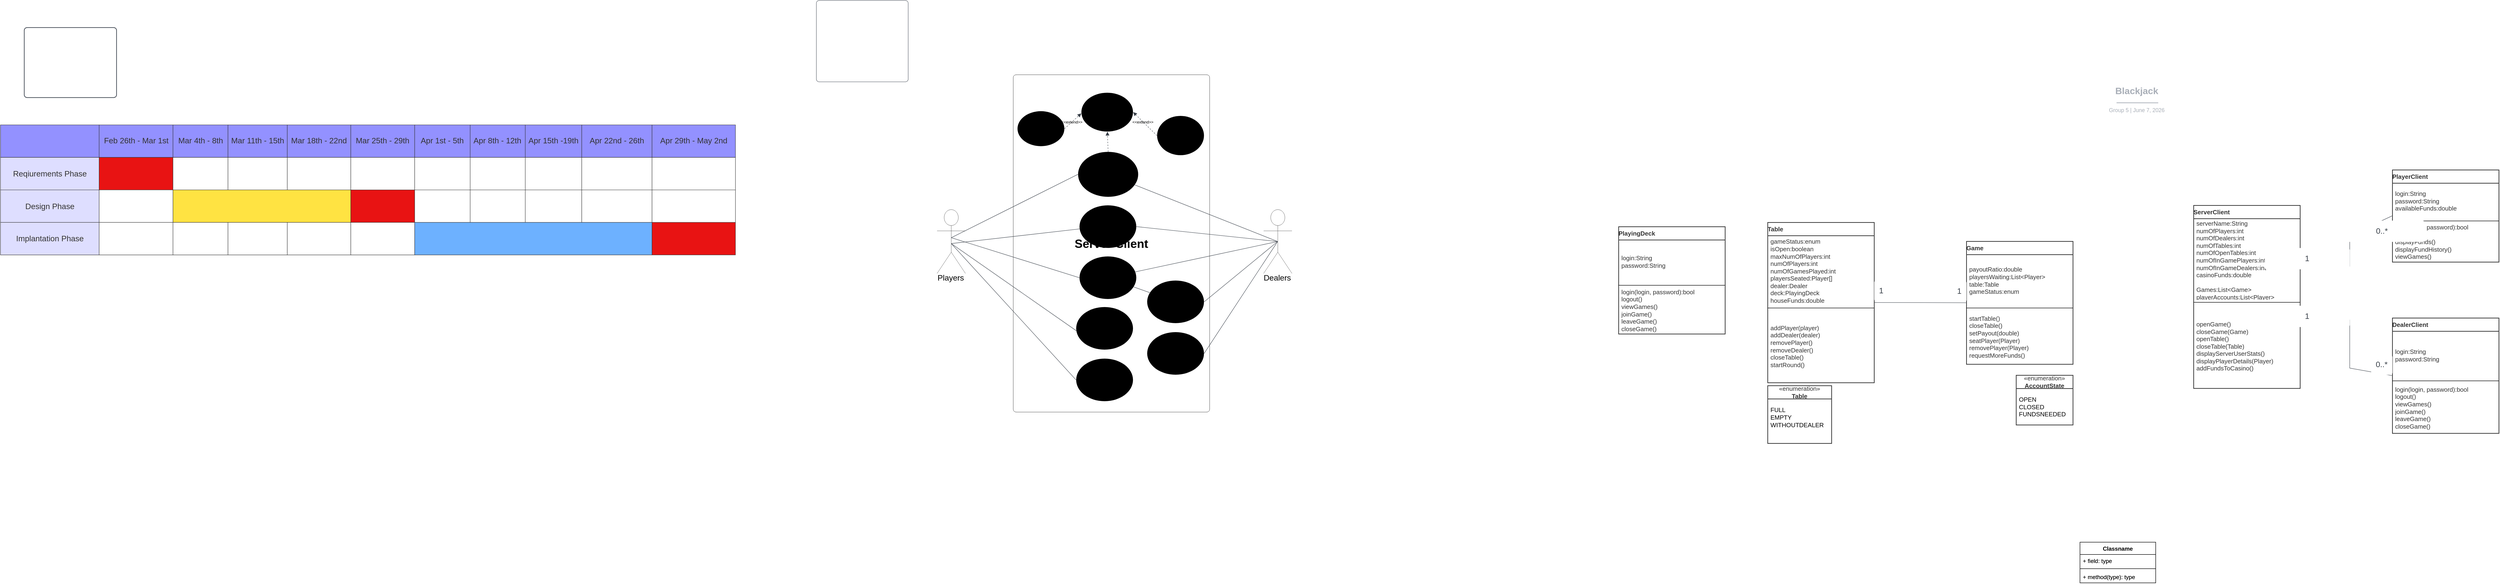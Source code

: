 <mxfile version="24.0.4" type="device">
  <diagram name="Page-1" id="r0demCwijdqllWcjZA93">
    <mxGraphModel dx="7604" dy="2464" grid="1" gridSize="10" guides="1" tooltips="1" connect="1" arrows="1" fold="1" page="1" pageScale="1" pageWidth="850" pageHeight="1100" math="0" shadow="0">
      <root>
        <mxCell id="0" />
        <mxCell id="1" parent="0" />
        <mxCell id="iFMqrDGvbMdZRb3sll4k-1" value="Server Client" style="html=1;overflow=block;blockSpacing=1;whiteSpace=wrap;container=1;pointerEvents=0;collapsible=0;recursiveResize=0;fontSize=25.2;fontStyle=1;align=center;spacing=0;strokeOpacity=100;fillOpacity=0;rounded=1;absoluteArcSize=1;arcSize=12;fillColor=#000000;strokeWidth=NaN;lucidId=xn_eXv~xTQ9a;" vertex="1" parent="1">
          <mxGeometry x="-1654" y="-338" width="415" height="713" as="geometry" />
        </mxCell>
        <mxCell id="iFMqrDGvbMdZRb3sll4k-2" value="" style="group;dropTarget=0;pointerEvents=0;" vertex="1" parent="1">
          <mxGeometry x="600" y="-334" width="240" height="83" as="geometry" />
        </mxCell>
        <mxCell id="iFMqrDGvbMdZRb3sll4k-3" value="Blackjack" style="points=[[0.688,0.967,0]];html=1;overflow=block;blockSpacing=1;whiteSpace=wrap;fontSize=19.7;fontColor=#a9afb8;fontStyle=1;align=center;spacingLeft=7;spacingRight=7;spacingTop=2;spacing=3;strokeOpacity=0;fillOpacity=0;rounded=1;absoluteArcSize=1;arcSize=12;fillColor=#ffffff;strokeWidth=1.5;lucidId=66n9WaiUoirK;" vertex="1" parent="iFMqrDGvbMdZRb3sll4k-2">
          <mxGeometry width="240" height="57" as="geometry" />
        </mxCell>
        <UserObject label="Group 5  |  %date{mmmm d, yyyy}%" placeholders="1" id="iFMqrDGvbMdZRb3sll4k-4">
          <mxCell style="html=1;overflow=block;blockSpacing=1;whiteSpace=wrap;fontSize=11.5;fontColor=#a9afb8;align=center;spacingLeft=7;spacingRight=7;spacingTop=2;spacing=3;strokeOpacity=0;fillOpacity=0;rounded=1;absoluteArcSize=1;arcSize=12;fillColor=#ffffff;strokeWidth=1.5;lucidId=66n9uoMlXQCU;" vertex="1" parent="iFMqrDGvbMdZRb3sll4k-2">
            <mxGeometry y="57" width="240" height="26" as="geometry" />
          </mxCell>
        </UserObject>
        <mxCell id="iFMqrDGvbMdZRb3sll4k-5" value="" style="html=1;jettySize=18;whiteSpace=wrap;fontSize=13;fontFamily=Helvetica;strokeColor=#a9afb8;strokeOpacity=100;strokeWidth=1.5;rounded=0;startArrow=none;endArrow=none;entryX=0.688;entryY=0.967;entryPerimeter=0;lucidId=66n9Fng~H6bU;" edge="1" parent="iFMqrDGvbMdZRb3sll4k-2" target="iFMqrDGvbMdZRb3sll4k-3">
          <mxGeometry width="100" height="100" relative="1" as="geometry">
            <Array as="points" />
            <mxPoint x="77" y="55" as="sourcePoint" />
          </mxGeometry>
        </mxCell>
        <mxCell id="iFMqrDGvbMdZRb3sll4k-6" value="PlayerClient" style="html=1;overflow=block;blockSpacing=1;swimlane;childLayout=stackLayout;horizontal=1;horizontalStack=0;resizeParent=1;resizeParentMax=0;resizeLast=0;collapsible=0;marginBottom=0;swimlaneFillColor=#ffffff;startSize=28;whiteSpace=wrap;fontSize=13;fontColor=#333333;fontStyle=1;align=left;spacing=0;strokeColor=#333333;strokeOpacity=100;strokeWidth=1.5;" vertex="1" parent="1">
          <mxGeometry x="1260" y="-137" width="225" height="194.75" as="geometry" />
        </mxCell>
        <mxCell id="iFMqrDGvbMdZRb3sll4k-7" value="login:String&#xa;password:String&#xa;availableFunds:double" style="part=1;html=1;resizeHeight=0;strokeColor=none;fillColor=none;align=left;verticalAlign=middle;spacingLeft=4;spacingRight=4;overflow=hidden;rotatable=0;points=[[0,0.5],[1,0.5]];portConstraint=eastwest;swimlaneFillColor=#ffffff;strokeOpacity=100;whiteSpace=wrap;fontSize=13;fontColor=#333333;" vertex="1" parent="iFMqrDGvbMdZRb3sll4k-6">
          <mxGeometry y="28" width="225" height="76" as="geometry" />
        </mxCell>
        <mxCell id="iFMqrDGvbMdZRb3sll4k-8" value="" style="line;strokeWidth=1;fillColor=none;align=left;verticalAlign=middle;spacingTop=-1;spacingLeft=3;spacingRight=3;rotatable=0;labelPosition=right;points=[];portConstraint=eastwest;" vertex="1" parent="iFMqrDGvbMdZRb3sll4k-6">
          <mxGeometry y="104" width="225" height="8" as="geometry" />
        </mxCell>
        <mxCell id="iFMqrDGvbMdZRb3sll4k-9" value="login(login, password):bool&#xa;logout()&#xa;displayFunds()&#xa;displayFundHistory()&#xa;viewGames()&#xa;joinGame()&#xa;leaveGame()&#xa;playerAction(action)&#xa;playerBet(bet)" style="part=1;html=1;resizeHeight=0;strokeColor=none;fillColor=none;align=left;verticalAlign=middle;spacingLeft=4;spacingRight=4;overflow=hidden;rotatable=0;points=[[0,0.5],[1,0.5]];portConstraint=eastwest;swimlaneFillColor=#ffffff;strokeOpacity=100;whiteSpace=wrap;fontSize=13;fontColor=#333333;" vertex="1" parent="iFMqrDGvbMdZRb3sll4k-6">
          <mxGeometry y="112" width="225" height="82.75" as="geometry" />
        </mxCell>
        <mxCell id="iFMqrDGvbMdZRb3sll4k-10" value="DealerClient" style="html=1;overflow=block;blockSpacing=1;swimlane;childLayout=stackLayout;horizontal=1;horizontalStack=0;resizeParent=1;resizeParentMax=0;resizeLast=0;collapsible=0;marginBottom=0;swimlaneFillColor=#ffffff;startSize=28;whiteSpace=wrap;fontSize=13;fontColor=#333333;fontStyle=1;align=left;spacing=0;strokeColor=#333333;strokeOpacity=100;strokeWidth=1.5;" vertex="1" parent="1">
          <mxGeometry x="1260" y="176" width="225" height="243.75" as="geometry" />
        </mxCell>
        <mxCell id="iFMqrDGvbMdZRb3sll4k-11" value="login:String&#xa;password:String" style="part=1;html=1;resizeHeight=0;strokeColor=none;fillColor=none;align=left;verticalAlign=middle;spacingLeft=4;spacingRight=4;overflow=hidden;rotatable=0;points=[[0,0.5],[1,0.5]];portConstraint=eastwest;swimlaneFillColor=#ffffff;strokeOpacity=100;whiteSpace=wrap;fontSize=13;fontColor=#333333;" vertex="1" parent="iFMqrDGvbMdZRb3sll4k-10">
          <mxGeometry y="28" width="225" height="101" as="geometry" />
        </mxCell>
        <mxCell id="iFMqrDGvbMdZRb3sll4k-12" value="" style="line;strokeWidth=1;fillColor=none;align=left;verticalAlign=middle;spacingTop=-1;spacingLeft=3;spacingRight=3;rotatable=0;labelPosition=right;points=[];portConstraint=eastwest;" vertex="1" parent="iFMqrDGvbMdZRb3sll4k-10">
          <mxGeometry y="129" width="225" height="8" as="geometry" />
        </mxCell>
        <mxCell id="iFMqrDGvbMdZRb3sll4k-13" value="login(login, password):bool&#xa;logout()&#xa;viewGames()&#xa;joinGame()&#xa;leaveGame()&#xa;closeGame()" style="part=1;html=1;resizeHeight=0;strokeColor=none;fillColor=none;align=left;verticalAlign=middle;spacingLeft=4;spacingRight=4;overflow=hidden;rotatable=0;points=[[0,0.5],[1,0.5]];portConstraint=eastwest;swimlaneFillColor=#ffffff;strokeOpacity=100;whiteSpace=wrap;fontSize=13;fontColor=#333333;" vertex="1" parent="iFMqrDGvbMdZRb3sll4k-10">
          <mxGeometry y="137" width="225" height="106.75" as="geometry" />
        </mxCell>
        <mxCell id="iFMqrDGvbMdZRb3sll4k-14" value="ServerClient" style="html=1;overflow=block;blockSpacing=1;swimlane;childLayout=stackLayout;horizontal=1;horizontalStack=0;resizeParent=1;resizeParentMax=0;resizeLast=0;collapsible=0;marginBottom=0;swimlaneFillColor=#ffffff;startSize=28;whiteSpace=wrap;fontSize=13;fontColor=#333333;fontStyle=1;align=left;spacing=0;strokeColor=#333333;strokeOpacity=100;strokeWidth=1.5;" vertex="1" parent="1">
          <mxGeometry x="840" y="-62" width="225" height="386.75" as="geometry" />
        </mxCell>
        <mxCell id="iFMqrDGvbMdZRb3sll4k-15" value="serverName:String&#xa;numOfPlayers:int&#xa;numOfDealers:int&#xa;numOfTables:int&#xa;numOfOpenTables:int&#xa;numOfInGamePlayers:int&#xa;numOfInGameDealers:int&#xa;casinoFunds:double&#xa;&#xa;Games:List&amp;lt;Game&amp;gt;&#xa;playerAccounts:List&amp;lt;Player&amp;gt;&#xa;dealerAccounts:List&amp;lt;Player&amp;gt;" style="part=1;html=1;resizeHeight=0;strokeColor=none;fillColor=none;align=left;verticalAlign=middle;spacingLeft=4;spacingRight=4;overflow=hidden;rotatable=0;points=[[0,0.5],[1,0.5]];portConstraint=eastwest;swimlaneFillColor=#ffffff;strokeOpacity=100;whiteSpace=wrap;fontSize=13;fontColor=#333333;" vertex="1" parent="iFMqrDGvbMdZRb3sll4k-14">
          <mxGeometry y="28" width="225" height="173" as="geometry" />
        </mxCell>
        <mxCell id="iFMqrDGvbMdZRb3sll4k-16" value="" style="line;strokeWidth=1;fillColor=none;align=left;verticalAlign=middle;spacingTop=-1;spacingLeft=3;spacingRight=3;rotatable=0;labelPosition=right;points=[];portConstraint=eastwest;" vertex="1" parent="iFMqrDGvbMdZRb3sll4k-14">
          <mxGeometry y="201" width="225" height="8" as="geometry" />
        </mxCell>
        <mxCell id="iFMqrDGvbMdZRb3sll4k-17" value="openGame()&#xa;closeGame(Game)&#xa;openTable()&#xa;closeTable(Table)&#xa;displayServerUserStats()&#xa;displayPlayerDetails(Player)&#xa;addFundsToCasino()" style="part=1;html=1;resizeHeight=0;strokeColor=none;fillColor=none;align=left;verticalAlign=middle;spacingLeft=4;spacingRight=4;overflow=hidden;rotatable=0;points=[[0,0.5],[1,0.5]];portConstraint=eastwest;swimlaneFillColor=#ffffff;strokeOpacity=100;whiteSpace=wrap;fontSize=13;fontColor=#333333;" vertex="1" parent="iFMqrDGvbMdZRb3sll4k-14">
          <mxGeometry y="209" width="225" height="177.75" as="geometry" />
        </mxCell>
        <mxCell id="iFMqrDGvbMdZRb3sll4k-18" value="Table" style="html=1;overflow=block;blockSpacing=1;swimlane;childLayout=stackLayout;horizontal=1;horizontalStack=0;resizeParent=1;resizeParentMax=0;resizeLast=0;collapsible=0;marginBottom=0;swimlaneFillColor=#ffffff;startSize=28;whiteSpace=wrap;fontSize=13;fontColor=#333333;fontStyle=1;align=left;spacing=0;strokeColor=#333333;strokeOpacity=100;strokeWidth=1.5;" vertex="1" parent="1">
          <mxGeometry x="-60" y="-26" width="225" height="338.75" as="geometry" />
        </mxCell>
        <mxCell id="iFMqrDGvbMdZRb3sll4k-19" value="gameStatus:enum&#xa;isOpen:boolean&#xa;maxNumOfPlayers:int&#xa;numOfPlayers:int&#xa;numOfGamesPlayed:int&#xa;playersSeated:Player[]&#xa;dealer:Dealer&#xa;deck:PlayingDeck&#xa;houseFunds:double" style="part=1;html=1;resizeHeight=0;strokeColor=none;fillColor=none;align=left;verticalAlign=middle;spacingLeft=4;spacingRight=4;overflow=hidden;rotatable=0;points=[[0,0.5],[1,0.5]];portConstraint=eastwest;swimlaneFillColor=#ffffff;strokeOpacity=100;whiteSpace=wrap;fontSize=13;fontColor=#333333;" vertex="1" parent="iFMqrDGvbMdZRb3sll4k-18">
          <mxGeometry y="28" width="225" height="149" as="geometry" />
        </mxCell>
        <mxCell id="iFMqrDGvbMdZRb3sll4k-20" value="" style="line;strokeWidth=1;fillColor=none;align=left;verticalAlign=middle;spacingTop=-1;spacingLeft=3;spacingRight=3;rotatable=0;labelPosition=right;points=[];portConstraint=eastwest;" vertex="1" parent="iFMqrDGvbMdZRb3sll4k-18">
          <mxGeometry y="177" width="225" height="8" as="geometry" />
        </mxCell>
        <mxCell id="iFMqrDGvbMdZRb3sll4k-21" value="addPlayer(player)&#xa;addDealer(dealer)&#xa;removePlayer()&#xa;removeDealer()&#xa;closeTable()&#xa;startRound()" style="part=1;html=1;resizeHeight=0;strokeColor=none;fillColor=none;align=left;verticalAlign=middle;spacingLeft=4;spacingRight=4;overflow=hidden;rotatable=0;points=[[0,0.5],[1,0.5]];portConstraint=eastwest;swimlaneFillColor=#ffffff;strokeOpacity=100;whiteSpace=wrap;fontSize=13;fontColor=#333333;" vertex="1" parent="iFMqrDGvbMdZRb3sll4k-18">
          <mxGeometry y="185" width="225" height="153.75" as="geometry" />
        </mxCell>
        <mxCell id="iFMqrDGvbMdZRb3sll4k-22" value="Login" style="html=1;overflow=block;blockSpacing=1;whiteSpace=wrap;ellipse;fontSize=13.3;align=center;spacing=0;verticalAlign=middle;strokeColor=#unset;rounded=1;absoluteArcSize=1;arcSize=7.5;fillColor=#unset;strokeWidth=NaN;lucidId=xn_ejTUk9WzL;" vertex="1" parent="1">
          <mxGeometry x="-1517" y="-175" width="127" height="95" as="geometry" />
        </mxCell>
        <mxCell id="iFMqrDGvbMdZRb3sll4k-23" value="Add Funds" style="html=1;overflow=block;blockSpacing=1;whiteSpace=wrap;ellipse;fontSize=13.3;align=center;spacing=0;verticalAlign=middle;strokeColor=#unset;rounded=1;absoluteArcSize=1;arcSize=7.5;fillColor=#unset;strokeWidth=NaN;lucidId=xn_eRZN_167Q;" vertex="1" parent="1">
          <mxGeometry x="-1521" y="153" width="120" height="90" as="geometry" />
        </mxCell>
        <mxCell id="iFMqrDGvbMdZRb3sll4k-24" value="Cash Out" style="html=1;overflow=block;blockSpacing=1;whiteSpace=wrap;ellipse;fontSize=13.3;align=center;spacing=0;verticalAlign=middle;strokeColor=#unset;rounded=1;absoluteArcSize=1;arcSize=7.5;fillColor=#unset;strokeWidth=NaN;lucidId=xn_eSgSb~A9I;" vertex="1" parent="1">
          <mxGeometry x="-1521" y="262" width="120" height="90" as="geometry" />
        </mxCell>
        <mxCell id="iFMqrDGvbMdZRb3sll4k-25" value="" style="html=1;jettySize=18;whiteSpace=wrap;fontSize=13;strokeColor=#3a414a;strokeOpacity=100;strokeWidth=0.8;rounded=0;startArrow=none;endArrow=none;exitX=0.494;exitY=0.5;exitPerimeter=0;entryX=0.945;entryY=0.735;entryPerimeter=0;lucidId=xn_eY8SmCKw.;" edge="1" parent="1" source="iFMqrDGvbMdZRb3sll4k-27" target="iFMqrDGvbMdZRb3sll4k-22">
          <mxGeometry width="100" height="100" relative="1" as="geometry">
            <Array as="points" />
          </mxGeometry>
        </mxCell>
        <mxCell id="iFMqrDGvbMdZRb3sll4k-26" value="" style="html=1;overflow=block;blockSpacing=1;whiteSpace=wrap;fontSize=13;spacing=0;strokeColor=#4c535d;strokeOpacity=100;fillOpacity=100;rounded=1;absoluteArcSize=1;arcSize=12;fillColor=#ffffff;strokeWidth=0.8;lucidId=xn_evelwagm9;" vertex="1" parent="1">
          <mxGeometry x="-2070" y="-495" width="194" height="172" as="geometry" />
        </mxCell>
        <mxCell id="iFMqrDGvbMdZRb3sll4k-27" value="Dealers" style="html=1;overflow=block;blockSpacing=1;shape=umlActor;labelPosition=center;verticalLabelPosition=bottom;verticalAlign=top;whiteSpace=nowrap;fontSize=16.7;spacing=0;strokeColor=#333333;strokeOpacity=100;fillOpacity=100;rounded=1;absoluteArcSize=1;arcSize=9;fillColor=#ffffff;strokeWidth=NaN;lucidId=xn_eCVY5maHW;" vertex="1" parent="1">
          <mxGeometry x="-1125" y="-53" width="60" height="135" as="geometry" />
        </mxCell>
        <mxCell id="iFMqrDGvbMdZRb3sll4k-28" value="Players" style="html=1;overflow=block;blockSpacing=1;shape=umlActor;labelPosition=center;verticalLabelPosition=bottom;verticalAlign=top;whiteSpace=nowrap;fontSize=16.7;spacing=0;strokeColor=#333333;strokeOpacity=100;fillOpacity=100;rounded=1;absoluteArcSize=1;arcSize=9;fillColor=#ffffff;strokeWidth=NaN;lucidId=xn_e5XdtdnRr;" vertex="1" parent="1">
          <mxGeometry x="-1815" y="-53" width="60" height="135" as="geometry" />
        </mxCell>
        <mxCell id="iFMqrDGvbMdZRb3sll4k-29" value="Open Table" style="html=1;overflow=block;blockSpacing=1;whiteSpace=wrap;ellipse;fontSize=13;spacing=3.8;strokeColor=#unset;rounded=1;absoluteArcSize=1;arcSize=7.5;fillColor=#unset;strokeWidth=NaN;lucidId=Qq_e_2Q85sjv;" vertex="1" parent="1">
          <mxGeometry x="-1371" y="97" width="120" height="90" as="geometry" />
        </mxCell>
        <mxCell id="iFMqrDGvbMdZRb3sll4k-30" value="Join Table" style="html=1;overflow=block;blockSpacing=1;whiteSpace=wrap;ellipse;fontSize=13;spacing=3.8;strokeColor=#unset;rounded=1;absoluteArcSize=1;arcSize=7.5;fillColor=#unset;strokeWidth=NaN;lucidId=Fr_e8NC1~qbV;" vertex="1" parent="1">
          <mxGeometry x="-1514" y="46" width="120" height="90" as="geometry" />
        </mxCell>
        <mxCell id="iFMqrDGvbMdZRb3sll4k-31" value="Check Employe Information" style="html=1;overflow=block;blockSpacing=1;whiteSpace=wrap;ellipse;fontSize=13;spacing=3.8;strokeColor=#unset;rounded=1;absoluteArcSize=1;arcSize=7.5;fillColor=#unset;strokeWidth=NaN;lucidId=Vr_exSB~HxG6;" vertex="1" parent="1">
          <mxGeometry x="-1350" y="-251" width="99" height="83" as="geometry" />
        </mxCell>
        <mxCell id="iFMqrDGvbMdZRb3sll4k-32" value="Verify User Credentials" style="html=1;overflow=block;blockSpacing=1;whiteSpace=wrap;ellipse;fontSize=13;spacing=3.8;strokeColor=#unset;rounded=1;absoluteArcSize=1;arcSize=7.5;fillColor=#unset;strokeWidth=NaN;lucidId=-r_eYDT_x._d;" vertex="1" parent="1">
          <mxGeometry x="-1510" y="-300" width="109" height="82" as="geometry" />
        </mxCell>
        <mxCell id="iFMqrDGvbMdZRb3sll4k-33" value="Display Login Error" style="html=1;overflow=block;blockSpacing=1;whiteSpace=wrap;ellipse;fontSize=13;spacing=3.8;strokeColor=#unset;rounded=1;absoluteArcSize=1;arcSize=7.5;fillColor=#unset;strokeWidth=NaN;lucidId=sv_esADc~0rB;" vertex="1" parent="1">
          <mxGeometry x="-1645" y="-261" width="99" height="74" as="geometry" />
        </mxCell>
        <mxCell id="iFMqrDGvbMdZRb3sll4k-34" value="View Tables" style="html=1;overflow=block;blockSpacing=1;whiteSpace=wrap;ellipse;fontSize=13;spacing=3.8;strokeColor=#unset;rounded=1;absoluteArcSize=1;arcSize=7.5;fillColor=#unset;strokeWidth=NaN;lucidId=DB_eAKNGE38B;" vertex="1" parent="1">
          <mxGeometry x="-1514" y="-62" width="120" height="90" as="geometry" />
        </mxCell>
        <mxCell id="iFMqrDGvbMdZRb3sll4k-35" value="" style="html=1;jettySize=18;whiteSpace=wrap;fontSize=13;strokeColor=#3a414a;strokeOpacity=100;strokeWidth=0.8;rounded=0;startArrow=none;endArrow=none;exitX=0.506;exitY=0.439;exitPerimeter=0;entryX=-0.003;entryY=0.5;entryPerimeter=0;lucidId=UH_eJdpIfrmM;" edge="1" parent="1" source="iFMqrDGvbMdZRb3sll4k-28" target="iFMqrDGvbMdZRb3sll4k-22">
          <mxGeometry width="100" height="100" relative="1" as="geometry">
            <Array as="points" />
          </mxGeometry>
        </mxCell>
        <mxCell id="iFMqrDGvbMdZRb3sll4k-36" value="" style="html=1;jettySize=18;whiteSpace=wrap;fontSize=13;strokeColor=#3a414a;strokeOpacity=100;strokeWidth=0.8;rounded=0;startArrow=none;endArrow=none;exitX=0.5;exitY=0.532;exitPerimeter=0;entryX=0;entryY=0.554;entryPerimeter=0;lucidId=_I_eWLT2DCGr;" edge="1" parent="1" source="iFMqrDGvbMdZRb3sll4k-28" target="iFMqrDGvbMdZRb3sll4k-34">
          <mxGeometry width="100" height="100" relative="1" as="geometry">
            <Array as="points" />
          </mxGeometry>
        </mxCell>
        <mxCell id="iFMqrDGvbMdZRb3sll4k-37" value="" style="html=1;jettySize=18;whiteSpace=wrap;fontSize=13;strokeColor=#3a414a;strokeOpacity=100;strokeWidth=0.8;rounded=0;startArrow=none;endArrow=none;exitX=0.494;exitY=0.5;exitPerimeter=0;entryX=1.003;entryY=0.5;entryPerimeter=0;lucidId=gJ_eZ3KFB69g;" edge="1" parent="1" source="iFMqrDGvbMdZRb3sll4k-27" target="iFMqrDGvbMdZRb3sll4k-34">
          <mxGeometry width="100" height="100" relative="1" as="geometry">
            <Array as="points" />
          </mxGeometry>
        </mxCell>
        <mxCell id="iFMqrDGvbMdZRb3sll4k-38" value="" style="html=1;jettySize=18;whiteSpace=wrap;fontSize=13;strokeColor=#3a414a;strokeOpacity=100;dashed=1;fixDash=1;strokeWidth=0.8;rounded=0;startArrow=none;endArrow=block;endFill=1;exitX=0.5;exitY=-0.004;exitPerimeter=0;entryX=0.503;entryY=1.004;entryPerimeter=0;lucidId=zK_e_XHH5L09;" edge="1" parent="1" source="iFMqrDGvbMdZRb3sll4k-22" target="iFMqrDGvbMdZRb3sll4k-32">
          <mxGeometry width="100" height="100" relative="1" as="geometry">
            <Array as="points" />
          </mxGeometry>
        </mxCell>
        <mxCell id="iFMqrDGvbMdZRb3sll4k-39" value="&amp;lt;&amp;lt;include&amp;gt;&amp;gt;" style="html=1;overflow=block;blockSpacing=1;whiteSpace=wrap;fontSize=16.7;spacing=3.8;strokeOpacity=0;fillOpacity=0;rounded=1;absoluteArcSize=1;arcSize=9;fillColor=#ffffff;dashed=1;fixDash=1;strokeWidth=NaN;lucidId=0M_e4JZvogPq;" vertex="1" parent="1">
          <mxGeometry x="-1512" y="-167" width="131" height="33" as="geometry" />
        </mxCell>
        <mxCell id="iFMqrDGvbMdZRb3sll4k-40" value="" style="html=1;jettySize=18;whiteSpace=wrap;fontSize=13;strokeColor=#3a414a;strokeOpacity=100;dashed=1;fixDash=1;strokeWidth=0.8;rounded=0;startArrow=none;endArrow=block;endFill=1;exitX=1.004;exitY=0.5;exitPerimeter=0;entryX=-0.002;entryY=0.533;entryPerimeter=0;lucidId=2N_ec9dUpDXj;" edge="1" parent="1" source="iFMqrDGvbMdZRb3sll4k-33" target="iFMqrDGvbMdZRb3sll4k-32">
          <mxGeometry width="100" height="100" relative="1" as="geometry">
            <Array as="points" />
          </mxGeometry>
        </mxCell>
        <mxCell id="iFMqrDGvbMdZRb3sll4k-41" value="&amp;lt;&amp;lt;extend&amp;gt;&amp;gt;" style="html=1;overflow=block;blockSpacing=1;whiteSpace=wrap;fontSize=8.3;spacing=3.8;strokeOpacity=0;fillOpacity=0;rounded=1;absoluteArcSize=1;arcSize=9;fillColor=#ffffff;dashed=1;fixDash=1;strokeWidth=NaN;lucidId=nP_eD-8RL9U-;" vertex="1" parent="1">
          <mxGeometry x="-1620" y="-261" width="180" height="45" as="geometry" />
        </mxCell>
        <mxCell id="iFMqrDGvbMdZRb3sll4k-42" value="" style="html=1;jettySize=18;whiteSpace=wrap;fontSize=13;strokeColor=#3a414a;strokeOpacity=100;strokeWidth=0.8;rounded=0;startArrow=none;endArrow=none;exitX=0.494;exitY=0.5;exitPerimeter=0;entryX=1.003;entryY=0.5;entryPerimeter=0;lucidId=sT_e_c.T0jLK;" edge="1" parent="1" source="iFMqrDGvbMdZRb3sll4k-27" target="iFMqrDGvbMdZRb3sll4k-29">
          <mxGeometry width="100" height="100" relative="1" as="geometry">
            <Array as="points" />
          </mxGeometry>
        </mxCell>
        <mxCell id="iFMqrDGvbMdZRb3sll4k-43" value="" style="html=1;jettySize=18;whiteSpace=wrap;fontSize=13;strokeColor=#3a414a;strokeOpacity=100;strokeWidth=0.8;rounded=0;startArrow=none;endArrow=none;exitX=0.494;exitY=0.439;exitPerimeter=0;entryX=-0.003;entryY=0.5;entryPerimeter=0;lucidId=BT_eshlK_HhR;" edge="1" parent="1" source="iFMqrDGvbMdZRb3sll4k-28" target="iFMqrDGvbMdZRb3sll4k-30">
          <mxGeometry width="100" height="100" relative="1" as="geometry">
            <Array as="points" />
          </mxGeometry>
        </mxCell>
        <mxCell id="iFMqrDGvbMdZRb3sll4k-44" value="" style="html=1;jettySize=18;whiteSpace=wrap;fontSize=13;strokeColor=#3a414a;strokeOpacity=100;strokeWidth=0.8;rounded=0;startArrow=none;endArrow=none;exitX=0.5;exitY=0.532;exitPerimeter=0;entryX=0;entryY=0.554;entryPerimeter=0;lucidId=WT_eyDMHrgF-;" edge="1" parent="1" source="iFMqrDGvbMdZRb3sll4k-28" target="iFMqrDGvbMdZRb3sll4k-23">
          <mxGeometry width="100" height="100" relative="1" as="geometry">
            <Array as="points" />
          </mxGeometry>
        </mxCell>
        <mxCell id="iFMqrDGvbMdZRb3sll4k-45" value="" style="html=1;jettySize=18;whiteSpace=wrap;fontSize=13;strokeColor=#3a414a;strokeOpacity=100;strokeWidth=0.8;rounded=0;startArrow=none;endArrow=none;exitX=0.5;exitY=0.532;exitPerimeter=0;entryX=-0.003;entryY=0.5;entryPerimeter=0;lucidId=0T_eftOh57hn;" edge="1" parent="1" source="iFMqrDGvbMdZRb3sll4k-28" target="iFMqrDGvbMdZRb3sll4k-24">
          <mxGeometry width="100" height="100" relative="1" as="geometry">
            <Array as="points" />
          </mxGeometry>
        </mxCell>
        <mxCell id="iFMqrDGvbMdZRb3sll4k-46" value="" style="html=1;jettySize=18;whiteSpace=wrap;fontSize=13;strokeColor=#3a414a;strokeOpacity=100;dashed=1;fixDash=1;strokeWidth=0.8;rounded=0;startArrow=none;endArrow=block;endFill=1;exitX=-0.004;exitY=0.5;exitPerimeter=0;entryX=1.003;entryY=0.5;entryPerimeter=0;lucidId=_T_eDll_2j_W;" edge="1" parent="1" source="iFMqrDGvbMdZRb3sll4k-31" target="iFMqrDGvbMdZRb3sll4k-32">
          <mxGeometry width="100" height="100" relative="1" as="geometry">
            <Array as="points" />
          </mxGeometry>
        </mxCell>
        <mxCell id="iFMqrDGvbMdZRb3sll4k-47" value="&amp;lt;&amp;lt;extend&amp;gt;&amp;gt;" style="html=1;overflow=block;blockSpacing=1;whiteSpace=wrap;fontSize=8.3;spacing=3.8;strokeOpacity=0;fillOpacity=0;rounded=1;absoluteArcSize=1;arcSize=9;fillColor=#ffffff;dashed=1;fixDash=1;strokeWidth=NaN;lucidId=aU_eevfsGPud;" vertex="1" parent="1">
          <mxGeometry x="-1470" y="-261" width="180" height="45" as="geometry" />
        </mxCell>
        <mxCell id="iFMqrDGvbMdZRb3sll4k-48" value="" style="group;dropTarget=0;pointerEvents=0;html=1;" vertex="1" parent="1">
          <mxGeometry x="-3794" y="-232" width="1199" height="687" as="geometry" />
        </mxCell>
        <mxCell id="iFMqrDGvbMdZRb3sll4k-49" value="" style="shape=partialRectangle;html=1;whiteSpace=wrap;connectable=0;fillColor=#9391ff;strokeOpacity=100;fillOpacity=100;verticalAlign=middle;spacing=3.8;strokeColor=#333333;strokeWidth=0.8;fontSize=13;" vertex="1" parent="iFMqrDGvbMdZRb3sll4k-48">
          <mxGeometry width="208.5" height="68.7" as="geometry" />
        </mxCell>
        <mxCell id="iFMqrDGvbMdZRb3sll4k-50" value="Feb 26th - Mar 1st" style="shape=partialRectangle;html=1;whiteSpace=wrap;connectable=0;fillColor=#9391ff;strokeOpacity=100;fillOpacity=100;verticalAlign=middle;spacing=3.8;strokeColor=#333333;strokeWidth=0.8;fontSize=16.7;fontColor=#333333;" vertex="1" parent="iFMqrDGvbMdZRb3sll4k-48">
          <mxGeometry x="208.5" width="156" height="68.7" as="geometry" />
        </mxCell>
        <mxCell id="iFMqrDGvbMdZRb3sll4k-51" value="Mar 4th - 8th" style="shape=partialRectangle;html=1;whiteSpace=wrap;connectable=0;fillColor=#9391ff;strokeOpacity=100;fillOpacity=100;verticalAlign=middle;spacing=3.8;strokeColor=#333333;strokeWidth=0.8;fontSize=16.7;fontColor=#333333;" vertex="1" parent="iFMqrDGvbMdZRb3sll4k-48">
          <mxGeometry x="364.5" width="116.25" height="68.7" as="geometry" />
        </mxCell>
        <mxCell id="iFMqrDGvbMdZRb3sll4k-52" value="Mar 11th - 15th" style="shape=partialRectangle;html=1;whiteSpace=wrap;connectable=0;fillColor=#9391ff;strokeOpacity=100;fillOpacity=100;verticalAlign=middle;spacing=3.8;strokeColor=#333333;strokeWidth=0.8;fontSize=16.7;fontColor=#333333;" vertex="1" parent="iFMqrDGvbMdZRb3sll4k-48">
          <mxGeometry x="480.75" width="125.25" height="68.7" as="geometry" />
        </mxCell>
        <mxCell id="iFMqrDGvbMdZRb3sll4k-53" value="Mar 18th - 22nd" style="shape=partialRectangle;html=1;whiteSpace=wrap;connectable=0;fillColor=#9391ff;strokeOpacity=100;fillOpacity=100;verticalAlign=middle;spacing=3.8;strokeColor=#333333;strokeWidth=0.8;fontSize=16.7;fontColor=#333333;" vertex="1" parent="iFMqrDGvbMdZRb3sll4k-48">
          <mxGeometry x="606" width="134.25" height="68.7" as="geometry" />
        </mxCell>
        <mxCell id="iFMqrDGvbMdZRb3sll4k-54" value="Mar 25th - 29th" style="shape=partialRectangle;html=1;whiteSpace=wrap;connectable=0;fillColor=#9391ff;strokeOpacity=100;fillOpacity=100;verticalAlign=middle;spacing=3.8;strokeColor=#333333;strokeWidth=0.8;fontSize=16.7;fontColor=#333333;" vertex="1" parent="iFMqrDGvbMdZRb3sll4k-48">
          <mxGeometry x="740.25" width="135" height="68.7" as="geometry" />
        </mxCell>
        <mxCell id="iFMqrDGvbMdZRb3sll4k-55" value="Apr 1st - 5th" style="shape=partialRectangle;html=1;whiteSpace=wrap;connectable=0;fillColor=#9391ff;strokeOpacity=100;fillOpacity=100;verticalAlign=middle;spacing=3.8;strokeColor=#333333;strokeWidth=0.8;fontSize=16.7;fontColor=#333333;" vertex="1" parent="iFMqrDGvbMdZRb3sll4k-48">
          <mxGeometry x="875.25" width="117.179" height="68.7" as="geometry" />
        </mxCell>
        <mxCell id="iFMqrDGvbMdZRb3sll4k-56" value="Apr 8th - 12th" style="shape=partialRectangle;html=1;whiteSpace=wrap;connectable=0;fillColor=#9391ff;strokeOpacity=100;fillOpacity=100;verticalAlign=middle;spacing=3.8;strokeColor=#333333;strokeWidth=0.8;fontSize=16.7;fontColor=#333333;" vertex="1" parent="iFMqrDGvbMdZRb3sll4k-48">
          <mxGeometry x="992.429" width="116.447" height="68.7" as="geometry" />
        </mxCell>
        <mxCell id="iFMqrDGvbMdZRb3sll4k-57" value="Apr 15th -19th" style="shape=partialRectangle;html=1;whiteSpace=wrap;connectable=0;fillColor=#9391ff;strokeOpacity=100;fillOpacity=100;verticalAlign=middle;spacing=3.8;strokeColor=#333333;strokeWidth=0.8;fontSize=16.7;fontColor=#333333;" vertex="1" parent="iFMqrDGvbMdZRb3sll4k-48">
          <mxGeometry x="1108.877" width="119.377" height="68.7" as="geometry" />
        </mxCell>
        <mxCell id="iFMqrDGvbMdZRb3sll4k-58" value="Apr 22nd - 26th" style="shape=partialRectangle;html=1;whiteSpace=wrap;connectable=0;fillColor=#9391ff;strokeOpacity=100;fillOpacity=100;verticalAlign=middle;spacing=3.8;strokeColor=#333333;strokeWidth=0.8;fontSize=16.7;fontColor=#333333;" vertex="1" parent="iFMqrDGvbMdZRb3sll4k-48">
          <mxGeometry x="1228.253" width="148.5" height="68.7" as="geometry" />
        </mxCell>
        <mxCell id="iFMqrDGvbMdZRb3sll4k-59" value="Apr 29th - May 2nd" style="shape=partialRectangle;html=1;whiteSpace=wrap;connectable=0;fillColor=#9391ff;strokeOpacity=100;fillOpacity=100;verticalAlign=middle;spacing=3.8;strokeColor=#333333;strokeWidth=0.8;fontSize=16.7;fontColor=#333333;" vertex="1" parent="iFMqrDGvbMdZRb3sll4k-48">
          <mxGeometry x="1376.753" width="176.25" height="68.7" as="geometry" />
        </mxCell>
        <mxCell id="iFMqrDGvbMdZRb3sll4k-60" value="Reqiurements Phase" style="shape=partialRectangle;html=1;whiteSpace=wrap;connectable=0;fillColor=#dedeff;strokeOpacity=100;fillOpacity=100;verticalAlign=middle;spacing=3.8;strokeColor=#333333;strokeWidth=0.8;fontSize=16.7;fontColor=#333333;align=center;spacingLeft=8.4;spacingRight=8.4;spacingTop=2.4;" vertex="1" parent="iFMqrDGvbMdZRb3sll4k-48">
          <mxGeometry y="68.7" width="208.5" height="68.7" as="geometry" />
        </mxCell>
        <mxCell id="iFMqrDGvbMdZRb3sll4k-61" value="" style="shape=partialRectangle;html=1;whiteSpace=wrap;connectable=0;fillColor=#e81313;strokeOpacity=100;fillOpacity=100;verticalAlign=middle;spacing=3.8;strokeColor=#333333;strokeWidth=0.8;fontSize=13;" vertex="1" parent="iFMqrDGvbMdZRb3sll4k-48">
          <mxGeometry x="208.5" y="68.7" width="156" height="68.7" as="geometry" />
        </mxCell>
        <mxCell id="iFMqrDGvbMdZRb3sll4k-62" value="" style="shape=partialRectangle;html=1;whiteSpace=wrap;connectable=0;fillColor=#ffffff;strokeOpacity=100;verticalAlign=middle;spacing=3.8;strokeColor=#333333;strokeWidth=0.8;fontSize=13;" vertex="1" parent="iFMqrDGvbMdZRb3sll4k-48">
          <mxGeometry x="364.5" y="68.7" width="116.25" height="68.7" as="geometry" />
        </mxCell>
        <mxCell id="iFMqrDGvbMdZRb3sll4k-63" value="" style="shape=partialRectangle;html=1;whiteSpace=wrap;connectable=0;fillColor=#ffffff;strokeOpacity=100;fillOpacity=100;verticalAlign=middle;spacing=3.8;strokeColor=#333333;strokeWidth=0.8;fontSize=13;" vertex="1" parent="iFMqrDGvbMdZRb3sll4k-48">
          <mxGeometry x="480.75" y="68.7" width="125.25" height="68.7" as="geometry" />
        </mxCell>
        <mxCell id="iFMqrDGvbMdZRb3sll4k-64" value="" style="shape=partialRectangle;html=1;whiteSpace=wrap;connectable=0;fillColor=#ffffff;strokeOpacity=100;verticalAlign=middle;spacing=3.8;strokeColor=#333333;strokeWidth=0.8;fontSize=13;" vertex="1" parent="iFMqrDGvbMdZRb3sll4k-48">
          <mxGeometry x="606" y="68.7" width="134.25" height="68.7" as="geometry" />
        </mxCell>
        <mxCell id="iFMqrDGvbMdZRb3sll4k-65" value="" style="shape=partialRectangle;html=1;whiteSpace=wrap;connectable=0;fillColor=#ffffff;strokeOpacity=100;verticalAlign=middle;spacing=3.8;strokeColor=#333333;strokeWidth=0.8;fontSize=13;" vertex="1" parent="iFMqrDGvbMdZRb3sll4k-48">
          <mxGeometry x="740.25" y="68.7" width="135" height="68.7" as="geometry" />
        </mxCell>
        <mxCell id="iFMqrDGvbMdZRb3sll4k-66" value="" style="shape=partialRectangle;html=1;whiteSpace=wrap;connectable=0;fillColor=#ffffff;strokeOpacity=100;verticalAlign=middle;spacing=3.8;strokeColor=#333333;strokeWidth=0.8;fontSize=13;" vertex="1" parent="iFMqrDGvbMdZRb3sll4k-48">
          <mxGeometry x="875.25" y="68.7" width="117.179" height="68.7" as="geometry" />
        </mxCell>
        <mxCell id="iFMqrDGvbMdZRb3sll4k-67" value="" style="shape=partialRectangle;html=1;whiteSpace=wrap;connectable=0;fillColor=#ffffff;strokeOpacity=100;verticalAlign=middle;spacing=3.8;strokeColor=#333333;strokeWidth=0.8;fontSize=13;" vertex="1" parent="iFMqrDGvbMdZRb3sll4k-48">
          <mxGeometry x="992.429" y="68.7" width="116.447" height="68.7" as="geometry" />
        </mxCell>
        <mxCell id="iFMqrDGvbMdZRb3sll4k-68" value="" style="shape=partialRectangle;html=1;whiteSpace=wrap;connectable=0;fillColor=#ffffff;strokeOpacity=100;verticalAlign=middle;spacing=3.8;strokeColor=#333333;strokeWidth=0.8;fontSize=13;" vertex="1" parent="iFMqrDGvbMdZRb3sll4k-48">
          <mxGeometry x="1108.877" y="68.7" width="119.377" height="68.7" as="geometry" />
        </mxCell>
        <mxCell id="iFMqrDGvbMdZRb3sll4k-69" value="" style="shape=partialRectangle;html=1;whiteSpace=wrap;connectable=0;fillColor=#ffffff;strokeOpacity=100;verticalAlign=middle;spacing=3.8;strokeColor=#333333;strokeWidth=0.8;fontSize=13;" vertex="1" parent="iFMqrDGvbMdZRb3sll4k-48">
          <mxGeometry x="1228.253" y="68.7" width="148.5" height="68.7" as="geometry" />
        </mxCell>
        <mxCell id="iFMqrDGvbMdZRb3sll4k-70" value="" style="shape=partialRectangle;html=1;whiteSpace=wrap;connectable=0;fillColor=#ffffff;strokeOpacity=100;verticalAlign=middle;spacing=3.8;strokeColor=#333333;strokeWidth=0.8;fontSize=13;" vertex="1" parent="iFMqrDGvbMdZRb3sll4k-48">
          <mxGeometry x="1376.753" y="68.7" width="176.25" height="68.7" as="geometry" />
        </mxCell>
        <mxCell id="iFMqrDGvbMdZRb3sll4k-71" value="Design Phase" style="shape=partialRectangle;html=1;whiteSpace=wrap;connectable=0;fillColor=#dedeff;strokeOpacity=100;fillOpacity=100;verticalAlign=middle;spacing=3.8;strokeColor=#333333;strokeWidth=0.8;fontSize=16.7;fontColor=#333333;align=center;spacingLeft=8.4;spacingRight=8.4;spacingTop=2.4;" vertex="1" parent="iFMqrDGvbMdZRb3sll4k-48">
          <mxGeometry y="137.4" width="208.5" height="68.7" as="geometry" />
        </mxCell>
        <mxCell id="iFMqrDGvbMdZRb3sll4k-72" value="" style="shape=partialRectangle;html=1;whiteSpace=wrap;connectable=0;fillColor=#ffffff;strokeOpacity=100;fillOpacity=100;verticalAlign=middle;spacing=3.8;strokeColor=#333333;strokeWidth=0.8;fontSize=13;" vertex="1" parent="iFMqrDGvbMdZRb3sll4k-48">
          <mxGeometry x="208.5" y="137.4" width="156" height="68.7" as="geometry" />
        </mxCell>
        <mxCell id="iFMqrDGvbMdZRb3sll4k-73" value="" style="shape=partialRectangle;html=1;whiteSpace=wrap;connectable=0;fillColor=#ffe342;strokeOpacity=100;fillOpacity=100;verticalAlign=middle;spacing=3.8;strokeColor=#333333;strokeWidth=0.8;fontSize=13;" vertex="1" parent="iFMqrDGvbMdZRb3sll4k-48">
          <mxGeometry x="364.5" y="137.4" width="375.75" height="68.7" as="geometry" />
        </mxCell>
        <mxCell id="iFMqrDGvbMdZRb3sll4k-74" value="" style="shape=partialRectangle;html=1;whiteSpace=wrap;connectable=0;fillColor=#e81313;strokeOpacity=100;fillOpacity=100;verticalAlign=middle;spacing=3.8;strokeColor=#333333;strokeWidth=0.8;fontSize=13;" vertex="1" parent="iFMqrDGvbMdZRb3sll4k-48">
          <mxGeometry x="740.25" y="137.4" width="135" height="68.7" as="geometry" />
        </mxCell>
        <mxCell id="iFMqrDGvbMdZRb3sll4k-75" value="" style="shape=partialRectangle;html=1;whiteSpace=wrap;connectable=0;fillColor=#ffffff;strokeOpacity=100;fillOpacity=100;verticalAlign=middle;spacing=3.8;strokeColor=#333333;strokeWidth=0.8;fontSize=13;" vertex="1" parent="iFMqrDGvbMdZRb3sll4k-48">
          <mxGeometry x="875.25" y="137.4" width="117.179" height="68.7" as="geometry" />
        </mxCell>
        <mxCell id="iFMqrDGvbMdZRb3sll4k-76" value="" style="shape=partialRectangle;html=1;whiteSpace=wrap;connectable=0;fillColor=#ffffff;strokeOpacity=100;fillOpacity=100;verticalAlign=middle;spacing=3.8;strokeColor=#333333;strokeWidth=0.8;fontSize=13;" vertex="1" parent="iFMqrDGvbMdZRb3sll4k-48">
          <mxGeometry x="992.429" y="137.4" width="116.447" height="68.7" as="geometry" />
        </mxCell>
        <mxCell id="iFMqrDGvbMdZRb3sll4k-77" value="" style="shape=partialRectangle;html=1;whiteSpace=wrap;connectable=0;fillColor=#ffffff;strokeOpacity=100;fillOpacity=100;verticalAlign=middle;spacing=3.8;strokeColor=#333333;strokeWidth=0.8;fontSize=13;" vertex="1" parent="iFMqrDGvbMdZRb3sll4k-48">
          <mxGeometry x="1108.877" y="137.4" width="119.377" height="68.7" as="geometry" />
        </mxCell>
        <mxCell id="iFMqrDGvbMdZRb3sll4k-78" value="" style="shape=partialRectangle;html=1;whiteSpace=wrap;connectable=0;fillColor=#ffffff;strokeOpacity=100;fillOpacity=100;verticalAlign=middle;spacing=3.8;strokeColor=#333333;strokeWidth=0.8;fontSize=13;" vertex="1" parent="iFMqrDGvbMdZRb3sll4k-48">
          <mxGeometry x="1228.253" y="137.4" width="148.5" height="68.7" as="geometry" />
        </mxCell>
        <mxCell id="iFMqrDGvbMdZRb3sll4k-79" value="" style="shape=partialRectangle;html=1;whiteSpace=wrap;connectable=0;fillColor=#ffffff;strokeOpacity=100;fillOpacity=100;verticalAlign=middle;spacing=3.8;strokeColor=#333333;strokeWidth=0.8;fontSize=13;" vertex="1" parent="iFMqrDGvbMdZRb3sll4k-48">
          <mxGeometry x="1376.753" y="137.4" width="176.25" height="68.7" as="geometry" />
        </mxCell>
        <mxCell id="iFMqrDGvbMdZRb3sll4k-80" value="Implantation Phase" style="shape=partialRectangle;html=1;whiteSpace=wrap;connectable=0;fillColor=#dedeff;strokeOpacity=100;fillOpacity=100;verticalAlign=middle;spacing=3.8;strokeColor=#333333;strokeWidth=0.8;fontSize=16.7;fontColor=#333333;align=center;spacingLeft=8.4;spacingRight=8.4;spacingTop=2.4;" vertex="1" parent="iFMqrDGvbMdZRb3sll4k-48">
          <mxGeometry y="206.1" width="208.5" height="68.7" as="geometry" />
        </mxCell>
        <mxCell id="iFMqrDGvbMdZRb3sll4k-81" value="" style="shape=partialRectangle;html=1;whiteSpace=wrap;connectable=0;fillColor=#ffffff;strokeOpacity=100;verticalAlign=middle;spacing=3.8;strokeColor=#333333;strokeWidth=0.8;fontSize=13;" vertex="1" parent="iFMqrDGvbMdZRb3sll4k-48">
          <mxGeometry x="208.5" y="206.1" width="156" height="68.7" as="geometry" />
        </mxCell>
        <mxCell id="iFMqrDGvbMdZRb3sll4k-82" value="" style="shape=partialRectangle;html=1;whiteSpace=wrap;connectable=0;fillColor=#ffffff;strokeOpacity=100;verticalAlign=middle;spacing=3.8;strokeColor=#333333;strokeWidth=0.8;fontSize=13;" vertex="1" parent="iFMqrDGvbMdZRb3sll4k-48">
          <mxGeometry x="364.5" y="206.1" width="116.25" height="68.7" as="geometry" />
        </mxCell>
        <mxCell id="iFMqrDGvbMdZRb3sll4k-83" value="" style="shape=partialRectangle;html=1;whiteSpace=wrap;connectable=0;fillColor=#ffffff;strokeOpacity=100;fillOpacity=100;verticalAlign=middle;spacing=3.8;strokeColor=#333333;strokeWidth=0.8;fontSize=13;" vertex="1" parent="iFMqrDGvbMdZRb3sll4k-48">
          <mxGeometry x="480.75" y="206.1" width="125.25" height="68.7" as="geometry" />
        </mxCell>
        <mxCell id="iFMqrDGvbMdZRb3sll4k-84" value="" style="shape=partialRectangle;html=1;whiteSpace=wrap;connectable=0;fillColor=#ffffff;strokeOpacity=100;fillOpacity=100;verticalAlign=middle;spacing=3.8;strokeColor=#333333;strokeWidth=0.8;fontSize=13;" vertex="1" parent="iFMqrDGvbMdZRb3sll4k-48">
          <mxGeometry x="606" y="206.1" width="134.25" height="68.7" as="geometry" />
        </mxCell>
        <mxCell id="iFMqrDGvbMdZRb3sll4k-85" value="" style="shape=partialRectangle;html=1;whiteSpace=wrap;connectable=0;fillColor=#ffffff;strokeOpacity=100;verticalAlign=middle;spacing=3.8;strokeColor=#333333;strokeWidth=0.8;fontSize=13;" vertex="1" parent="iFMqrDGvbMdZRb3sll4k-48">
          <mxGeometry x="740.25" y="206.1" width="135" height="68.7" as="geometry" />
        </mxCell>
        <mxCell id="iFMqrDGvbMdZRb3sll4k-86" value="" style="shape=partialRectangle;html=1;whiteSpace=wrap;connectable=0;fillColor=#6db1ff;strokeOpacity=100;fillOpacity=100;verticalAlign=middle;spacing=3.8;strokeColor=#333333;strokeWidth=0.8;fontSize=13;" vertex="1" parent="iFMqrDGvbMdZRb3sll4k-48">
          <mxGeometry x="875.25" y="206.1" width="501.503" height="68.7" as="geometry" />
        </mxCell>
        <mxCell id="iFMqrDGvbMdZRb3sll4k-87" value="" style="shape=partialRectangle;html=1;whiteSpace=wrap;connectable=0;fillColor=#e81313;strokeOpacity=100;fillOpacity=100;verticalAlign=middle;spacing=3.8;strokeColor=#333333;strokeWidth=0.8;fontSize=13;" vertex="1" parent="iFMqrDGvbMdZRb3sll4k-48">
          <mxGeometry x="1376.753" y="206.1" width="176.25" height="68.7" as="geometry" />
        </mxCell>
        <mxCell id="iFMqrDGvbMdZRb3sll4k-88" value="" style="html=1;overflow=block;blockSpacing=1;whiteSpace=wrap;fontSize=13;spacing=0;strokeColor=#4c535d;strokeOpacity=100;fillOpacity=100;rounded=1;absoluteArcSize=1;arcSize=12;fillColor=#ffffff;strokeWidth=1.5;lucidId=skefUSKiJvbL;" vertex="1" parent="1">
          <mxGeometry x="-3744" y="-438" width="195" height="148" as="geometry" />
        </mxCell>
        <mxCell id="iFMqrDGvbMdZRb3sll4k-89" value="" style="html=1;jettySize=18;whiteSpace=wrap;fontSize=13;strokeColor=#3a414a;strokeOpacity=100;strokeWidth=0.8;rounded=0;startArrow=none;endArrow=none;exitX=0.955;exitY=0.716;exitPerimeter=0;entryX=0.045;entryY=0.284;entryPerimeter=0;lucidId=bIhfUN4thX_M;" edge="1" parent="1" source="iFMqrDGvbMdZRb3sll4k-30" target="iFMqrDGvbMdZRb3sll4k-29">
          <mxGeometry width="100" height="100" relative="1" as="geometry">
            <Array as="points" />
          </mxGeometry>
        </mxCell>
        <mxCell id="iFMqrDGvbMdZRb3sll4k-90" value="" style="html=1;jettySize=18;whiteSpace=wrap;fontSize=13;strokeColor=#3a414a;strokeOpacity=100;strokeWidth=0.8;rounded=0;startArrow=none;endArrow=none;exitX=0.494;exitY=0.5;exitPerimeter=0;entryX=0.984;entryY=0.362;entryPerimeter=0;lucidId=qQof1LHwI~km;" edge="1" parent="1" source="iFMqrDGvbMdZRb3sll4k-27" target="iFMqrDGvbMdZRb3sll4k-30">
          <mxGeometry width="100" height="100" relative="1" as="geometry">
            <Array as="points" />
          </mxGeometry>
        </mxCell>
        <mxCell id="iFMqrDGvbMdZRb3sll4k-91" value="Close Table" style="html=1;overflow=block;blockSpacing=1;whiteSpace=wrap;ellipse;fontSize=13;spacing=3.8;strokeColor=#unset;rounded=1;absoluteArcSize=1;arcSize=7.5;fillColor=#unset;strokeWidth=NaN;lucidId=RQofcTEc0p-G;" vertex="1" parent="1">
          <mxGeometry x="-1371" y="206" width="120" height="90" as="geometry" />
        </mxCell>
        <mxCell id="iFMqrDGvbMdZRb3sll4k-92" value="" style="html=1;jettySize=18;whiteSpace=wrap;fontSize=13;strokeColor=#3a414a;strokeOpacity=100;strokeWidth=0.8;rounded=0;startArrow=none;endArrow=none;exitX=0.494;exitY=0.5;exitPerimeter=0;entryX=1.003;entryY=0.5;entryPerimeter=0;lucidId=URofHPXS~EMn;" edge="1" parent="1" source="iFMqrDGvbMdZRb3sll4k-27" target="iFMqrDGvbMdZRb3sll4k-91">
          <mxGeometry width="100" height="100" relative="1" as="geometry">
            <Array as="points" />
          </mxGeometry>
        </mxCell>
        <mxCell id="iFMqrDGvbMdZRb3sll4k-93" value="" style="html=1;jettySize=18;whiteSpace=wrap;fontSize=13;strokeColor=#3a414a;strokeOpacity=100;strokeWidth=0.8;rounded=0;startArrow=none;endArrow=none;entryX=-0.003;entryY=0.5;entryPerimeter=0;lucidId=HapfP3nzZ6sy;" edge="1" parent="1" target="iFMqrDGvbMdZRb3sll4k-10">
          <mxGeometry width="100" height="100" relative="1" as="geometry">
            <Array as="points">
              <mxPoint x="1170" y="180" />
              <mxPoint x="1170" y="282" />
            </Array>
            <mxPoint x="1065" y="180" as="sourcePoint" />
          </mxGeometry>
        </mxCell>
        <mxCell id="iFMqrDGvbMdZRb3sll4k-94" value="0..*" style="html=1;overflow=block;blockSpacing=1;whiteSpace=wrap;fontSize=16.7;fontColor=#3a414a;spacing=0;rounded=1;absoluteArcSize=1;arcSize=9;fillColor=#ffffff;strokeWidth=1.5;strokeColor=none;lucidId=-apfuHcyeMJg;" vertex="1" parent="1">
          <mxGeometry x="1215" y="254" width="45" height="42" as="geometry" />
        </mxCell>
        <mxCell id="iFMqrDGvbMdZRb3sll4k-95" value="1" style="html=1;overflow=block;blockSpacing=1;whiteSpace=wrap;fontSize=16.7;fontColor=#3a414a;spacing=0;rounded=1;absoluteArcSize=1;arcSize=9;fillColor=#ffffff;strokeWidth=1.5;strokeColor=none;lucidId=Cbpf4nx1Xwz-;" vertex="1" parent="1">
          <mxGeometry x="990" y="150" width="180" height="45" as="geometry" />
        </mxCell>
        <mxCell id="iFMqrDGvbMdZRb3sll4k-96" value="" style="html=1;jettySize=18;whiteSpace=wrap;fontSize=13;strokeColor=#3a414a;strokeOpacity=100;strokeWidth=0.8;rounded=0;startArrow=none;endArrow=none;exitX=-0.003;exitY=0.5;exitPerimeter=0;entryX=1.003;entryY=0.331;entryPerimeter=0;lucidId=Lbpf5rCSNGx1;" edge="1" parent="1" source="iFMqrDGvbMdZRb3sll4k-6" target="iFMqrDGvbMdZRb3sll4k-14">
          <mxGeometry width="100" height="100" relative="1" as="geometry">
            <Array as="points">
              <mxPoint x="1170" y="2" />
              <mxPoint x="1170" y="67" />
            </Array>
          </mxGeometry>
        </mxCell>
        <mxCell id="iFMqrDGvbMdZRb3sll4k-97" value="0..*" style="html=1;overflow=block;blockSpacing=1;whiteSpace=wrap;fontSize=16.7;fontColor=#3a414a;spacing=0;rounded=1;absoluteArcSize=1;arcSize=9;fillColor=#ffffff;strokeWidth=1.5;strokeColor=none;lucidId=6bpf__jFstBa;" vertex="1" parent="1">
          <mxGeometry x="1148" y="-30" width="180" height="45" as="geometry" />
        </mxCell>
        <mxCell id="iFMqrDGvbMdZRb3sll4k-98" value="1" style="html=1;overflow=block;blockSpacing=1;whiteSpace=wrap;fontSize=16.7;fontColor=#3a414a;spacing=0;rounded=1;absoluteArcSize=1;arcSize=9;fillColor=#ffffff;strokeWidth=1.5;strokeColor=none;lucidId=jcpfae62-tEY;" vertex="1" parent="1">
          <mxGeometry x="990" y="28" width="180" height="45" as="geometry" />
        </mxCell>
        <mxCell id="iFMqrDGvbMdZRb3sll4k-99" value="Game" style="html=1;overflow=block;blockSpacing=1;swimlane;childLayout=stackLayout;horizontal=1;horizontalStack=0;resizeParent=1;resizeParentMax=0;resizeLast=0;collapsible=0;marginBottom=0;swimlaneFillColor=#ffffff;startSize=28;whiteSpace=wrap;fontSize=13;fontColor=#333333;fontStyle=1;align=left;spacing=0;strokeColor=#333333;strokeOpacity=100;strokeWidth=1.5;" vertex="1" parent="1">
          <mxGeometry x="360" y="14" width="225" height="259.75" as="geometry" />
        </mxCell>
        <mxCell id="iFMqrDGvbMdZRb3sll4k-100" value="payoutRatio:double&#xa;playersWaiting:List&amp;lt;Player&amp;gt;&#xa;table:Table&#xa;gameStatus:enum" style="part=1;html=1;resizeHeight=0;strokeColor=none;fillColor=none;align=left;verticalAlign=middle;spacingLeft=4;spacingRight=4;overflow=hidden;rotatable=0;points=[[0,0.5],[1,0.5]];portConstraint=eastwest;swimlaneFillColor=#ffffff;strokeOpacity=100;whiteSpace=wrap;fontSize=13;fontColor=#333333;" vertex="1" parent="iFMqrDGvbMdZRb3sll4k-99">
          <mxGeometry y="28" width="225" height="109" as="geometry" />
        </mxCell>
        <mxCell id="iFMqrDGvbMdZRb3sll4k-101" value="" style="line;strokeWidth=1;fillColor=none;align=left;verticalAlign=middle;spacingTop=-1;spacingLeft=3;spacingRight=3;rotatable=0;labelPosition=right;points=[];portConstraint=eastwest;" vertex="1" parent="iFMqrDGvbMdZRb3sll4k-99">
          <mxGeometry y="137" width="225" height="8" as="geometry" />
        </mxCell>
        <mxCell id="iFMqrDGvbMdZRb3sll4k-102" value="startTable()&#xa;closeTable()&#xa;setPayout(double)&#xa;seatPlayer(Player)&#xa;removePlayer(Player)&#xa;requestMoreFunds()" style="part=1;html=1;resizeHeight=0;strokeColor=none;fillColor=none;align=left;verticalAlign=middle;spacingLeft=4;spacingRight=4;overflow=hidden;rotatable=0;points=[[0,0.5],[1,0.5]];portConstraint=eastwest;swimlaneFillColor=#ffffff;strokeOpacity=100;whiteSpace=wrap;fontSize=13;fontColor=#333333;" vertex="1" parent="iFMqrDGvbMdZRb3sll4k-99">
          <mxGeometry y="145" width="225" height="114.75" as="geometry" />
        </mxCell>
        <mxCell id="iFMqrDGvbMdZRb3sll4k-103" value="PlayingDeck" style="html=1;overflow=block;blockSpacing=1;swimlane;childLayout=stackLayout;horizontal=1;horizontalStack=0;resizeParent=1;resizeParentMax=0;resizeLast=0;collapsible=0;marginBottom=0;swimlaneFillColor=#ffffff;startSize=28;whiteSpace=wrap;fontSize=13;fontColor=#333333;fontStyle=1;align=left;spacing=0;strokeColor=#333333;strokeOpacity=100;strokeWidth=1.5;" vertex="1" parent="1">
          <mxGeometry x="-375" y="-17" width="225" height="226.75" as="geometry" />
        </mxCell>
        <mxCell id="iFMqrDGvbMdZRb3sll4k-104" value="login:String&#xa;password:String" style="part=1;html=1;resizeHeight=0;strokeColor=none;fillColor=none;align=left;verticalAlign=middle;spacingLeft=4;spacingRight=4;overflow=hidden;rotatable=0;points=[[0,0.5],[1,0.5]];portConstraint=eastwest;swimlaneFillColor=#ffffff;strokeOpacity=100;whiteSpace=wrap;fontSize=13;fontColor=#333333;" vertex="1" parent="iFMqrDGvbMdZRb3sll4k-103">
          <mxGeometry y="28" width="225" height="92" as="geometry" />
        </mxCell>
        <mxCell id="iFMqrDGvbMdZRb3sll4k-105" value="" style="line;strokeWidth=1;fillColor=none;align=left;verticalAlign=middle;spacingTop=-1;spacingLeft=3;spacingRight=3;rotatable=0;labelPosition=right;points=[];portConstraint=eastwest;" vertex="1" parent="iFMqrDGvbMdZRb3sll4k-103">
          <mxGeometry y="120" width="225" height="8" as="geometry" />
        </mxCell>
        <mxCell id="iFMqrDGvbMdZRb3sll4k-106" value="login(login, password):bool&#xa;logout()&#xa;viewGames()&#xa;joinGame()&#xa;leaveGame()&#xa;closeGame()" style="part=1;html=1;resizeHeight=0;strokeColor=none;fillColor=none;align=left;verticalAlign=middle;spacingLeft=4;spacingRight=4;overflow=hidden;rotatable=0;points=[[0,0.5],[1,0.5]];portConstraint=eastwest;swimlaneFillColor=#ffffff;strokeOpacity=100;whiteSpace=wrap;fontSize=13;fontColor=#333333;" vertex="1" parent="iFMqrDGvbMdZRb3sll4k-103">
          <mxGeometry y="128" width="225" height="98.75" as="geometry" />
        </mxCell>
        <mxCell id="iFMqrDGvbMdZRb3sll4k-107" value="" style="html=1;jettySize=18;whiteSpace=wrap;fontSize=13;strokeColor=#3a414a;strokeOpacity=100;strokeWidth=0.8;rounded=0;startArrow=none;endArrow=none;exitX=1.003;exitY=0.5;exitPerimeter=0;entryX=-0.003;entryY=0.5;entryPerimeter=0;lucidId=ysqf8cAy1hPx;" edge="1" parent="1" source="iFMqrDGvbMdZRb3sll4k-18" target="iFMqrDGvbMdZRb3sll4k-99">
          <mxGeometry width="100" height="100" relative="1" as="geometry">
            <Array as="points" />
          </mxGeometry>
        </mxCell>
        <mxCell id="iFMqrDGvbMdZRb3sll4k-108" value="1" style="html=1;overflow=block;blockSpacing=1;whiteSpace=wrap;fontSize=16.7;fontColor=#3a414a;spacing=0;rounded=1;absoluteArcSize=1;arcSize=9;fillColor=#ffffff;strokeWidth=1.5;strokeColor=none;lucidId=Ksqfbznh7zJY;" vertex="1" parent="1">
          <mxGeometry x="165" y="96" width="30" height="45" as="geometry" />
        </mxCell>
        <mxCell id="iFMqrDGvbMdZRb3sll4k-109" value="1" style="html=1;overflow=block;blockSpacing=1;whiteSpace=wrap;fontSize=16.7;fontColor=#3a414a;spacing=0;rounded=1;absoluteArcSize=1;arcSize=9;fillColor=#ffffff;strokeWidth=1.5;strokeColor=none;lucidId=NsqfuaHzk.LT;" vertex="1" parent="1">
          <mxGeometry x="330" y="97" width="30" height="45" as="geometry" />
        </mxCell>
        <mxCell id="iFMqrDGvbMdZRb3sll4k-110" value="&lt;div style=&quot;display: flex; justify-content: center; text-align: center; align-items: baseline; font-size: 0; line-height: 1.25;margin-top: -2px;&quot;&gt;&lt;span&gt;&lt;span style=&quot;font-size:13px;color:#333333;&quot;&gt;«enumeration»&lt;/span&gt;&lt;span style=&quot;font-size:13px;color:#333333;font-weight: bold;&quot;&gt;&#xa;Table&lt;/span&gt;&lt;/span&gt;&lt;/div&gt;" style="swimlane;childLayout=stackLayout;horizontal=1;horizontalStack=0;resizeParent=1;resizeParentMax=0;resizeLast=0;collapsible=0;fontStyle=0;marginBottom=0;swimlaneFillColor=#ffffff;startSize=28;whiteSpace=wrap;overflow=block;blockSpacing=1;html=1;fontSize=13;align=left;spacing=0;strokeColor=#333333;strokeOpacity=100;strokeWidth=1.5;" vertex="1" parent="1">
          <mxGeometry x="-60" y="319" width="135" height="122" as="geometry" />
        </mxCell>
        <mxCell id="iFMqrDGvbMdZRb3sll4k-111" value="FULL&#xa;EMPTY&#xa;WITHOUTDEALER&#xa;" style="part=1;resizeHeight=0;strokeColor=none;fillColor=none;align=left;verticalAlign=middle;spacingLeft=4;spacingRight=4;rotatable=0;points=[[0,0.5],[1,0.5]];portConstraint=eastwest;swimlaneFillColor=#ffffff;strokeOpacity=100;whiteSpace=wrap;overflow=block;blockSpacing=1;html=1;fontSize=13;" vertex="1" parent="iFMqrDGvbMdZRb3sll4k-110">
          <mxGeometry y="28" width="135" height="94" as="geometry" />
        </mxCell>
        <mxCell id="iFMqrDGvbMdZRb3sll4k-112" value="&lt;div style=&quot;display: flex; justify-content: center; text-align: center; align-items: baseline; font-size: 0; line-height: 1.25;margin-top: -2px;&quot;&gt;&lt;span&gt;&lt;span style=&quot;font-size:13px;color:#333333;&quot;&gt;«enumeration»&lt;/span&gt;&lt;span style=&quot;font-size:13px;color:#333333;font-weight: bold;&quot;&gt;&#xa;AccountState&lt;/span&gt;&lt;/span&gt;&lt;/div&gt;" style="swimlane;childLayout=stackLayout;horizontal=1;horizontalStack=0;resizeParent=1;resizeParentMax=0;resizeLast=0;collapsible=0;fontStyle=0;marginBottom=0;swimlaneFillColor=#ffffff;startSize=28;whiteSpace=wrap;overflow=block;blockSpacing=1;html=1;fontSize=13;align=left;spacing=0;strokeColor=#333333;strokeOpacity=100;strokeWidth=1.5;" vertex="1" parent="1">
          <mxGeometry x="465" y="297" width="120" height="105" as="geometry" />
        </mxCell>
        <mxCell id="iFMqrDGvbMdZRb3sll4k-113" value="OPEN&#xa;CLOSED&#xa;FUNDSNEEDED" style="part=1;resizeHeight=0;strokeColor=none;fillColor=none;align=left;verticalAlign=middle;spacingLeft=4;spacingRight=4;rotatable=0;points=[[0,0.5],[1,0.5]];portConstraint=eastwest;swimlaneFillColor=#ffffff;strokeOpacity=100;whiteSpace=wrap;overflow=block;blockSpacing=1;html=1;fontSize=13;" vertex="1" parent="iFMqrDGvbMdZRb3sll4k-112">
          <mxGeometry y="28" width="120" height="77" as="geometry" />
        </mxCell>
        <mxCell id="iFMqrDGvbMdZRb3sll4k-114" value="Classname" style="swimlane;fontStyle=1;align=center;verticalAlign=top;childLayout=stackLayout;horizontal=1;startSize=26;horizontalStack=0;resizeParent=1;resizeParentMax=0;resizeLast=0;collapsible=1;marginBottom=0;whiteSpace=wrap;html=1;" vertex="1" parent="1">
          <mxGeometry x="600" y="650" width="160" height="86" as="geometry" />
        </mxCell>
        <mxCell id="iFMqrDGvbMdZRb3sll4k-115" value="+ field: type" style="text;strokeColor=none;fillColor=none;align=left;verticalAlign=top;spacingLeft=4;spacingRight=4;overflow=hidden;rotatable=0;points=[[0,0.5],[1,0.5]];portConstraint=eastwest;whiteSpace=wrap;html=1;" vertex="1" parent="iFMqrDGvbMdZRb3sll4k-114">
          <mxGeometry y="26" width="160" height="26" as="geometry" />
        </mxCell>
        <mxCell id="iFMqrDGvbMdZRb3sll4k-116" value="" style="line;strokeWidth=1;fillColor=none;align=left;verticalAlign=middle;spacingTop=-1;spacingLeft=3;spacingRight=3;rotatable=0;labelPosition=right;points=[];portConstraint=eastwest;strokeColor=inherit;" vertex="1" parent="iFMqrDGvbMdZRb3sll4k-114">
          <mxGeometry y="52" width="160" height="8" as="geometry" />
        </mxCell>
        <mxCell id="iFMqrDGvbMdZRb3sll4k-117" value="+ method(type): type" style="text;strokeColor=none;fillColor=none;align=left;verticalAlign=top;spacingLeft=4;spacingRight=4;overflow=hidden;rotatable=0;points=[[0,0.5],[1,0.5]];portConstraint=eastwest;whiteSpace=wrap;html=1;" vertex="1" parent="iFMqrDGvbMdZRb3sll4k-114">
          <mxGeometry y="60" width="160" height="26" as="geometry" />
        </mxCell>
        <mxCell id="iFMqrDGvbMdZRb3sll4k-118" value="Classname" style="swimlane;fontStyle=1;align=center;verticalAlign=top;childLayout=stackLayout;horizontal=1;startSize=26;horizontalStack=0;resizeParent=1;resizeParentMax=0;resizeLast=0;collapsible=1;marginBottom=0;whiteSpace=wrap;html=1;" vertex="1" parent="1">
          <mxGeometry x="600" y="650" width="160" height="86" as="geometry" />
        </mxCell>
        <mxCell id="iFMqrDGvbMdZRb3sll4k-119" value="+ field: type" style="text;strokeColor=none;fillColor=none;align=left;verticalAlign=top;spacingLeft=4;spacingRight=4;overflow=hidden;rotatable=0;points=[[0,0.5],[1,0.5]];portConstraint=eastwest;whiteSpace=wrap;html=1;" vertex="1" parent="iFMqrDGvbMdZRb3sll4k-118">
          <mxGeometry y="26" width="160" height="26" as="geometry" />
        </mxCell>
        <mxCell id="iFMqrDGvbMdZRb3sll4k-120" value="" style="line;strokeWidth=1;fillColor=none;align=left;verticalAlign=middle;spacingTop=-1;spacingLeft=3;spacingRight=3;rotatable=0;labelPosition=right;points=[];portConstraint=eastwest;strokeColor=inherit;" vertex="1" parent="iFMqrDGvbMdZRb3sll4k-118">
          <mxGeometry y="52" width="160" height="8" as="geometry" />
        </mxCell>
        <mxCell id="iFMqrDGvbMdZRb3sll4k-121" value="+ method(type): type" style="text;strokeColor=none;fillColor=none;align=left;verticalAlign=top;spacingLeft=4;spacingRight=4;overflow=hidden;rotatable=0;points=[[0,0.5],[1,0.5]];portConstraint=eastwest;whiteSpace=wrap;html=1;" vertex="1" parent="iFMqrDGvbMdZRb3sll4k-118">
          <mxGeometry y="60" width="160" height="26" as="geometry" />
        </mxCell>
      </root>
    </mxGraphModel>
  </diagram>
</mxfile>
